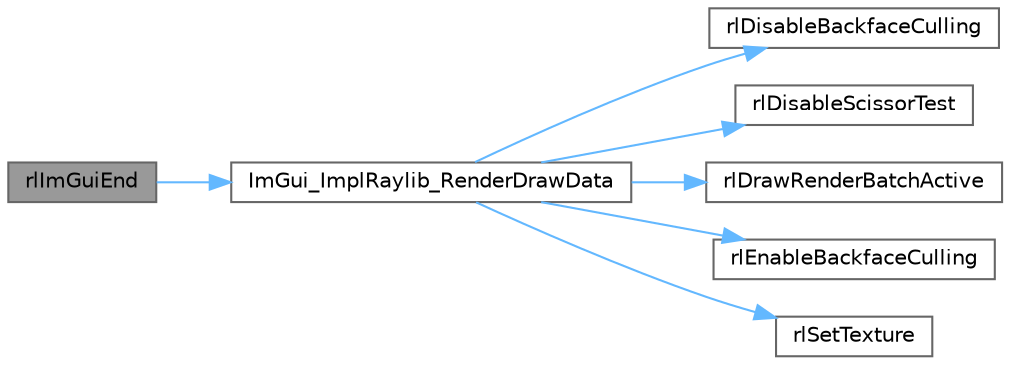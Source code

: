 digraph "rlImGuiEnd"
{
 // LATEX_PDF_SIZE
  bgcolor="transparent";
  edge [fontname=Helvetica,fontsize=10,labelfontname=Helvetica,labelfontsize=10];
  node [fontname=Helvetica,fontsize=10,shape=box,height=0.2,width=0.4];
  rankdir="LR";
  Node1 [id="Node000001",label="rlImGuiEnd",height=0.2,width=0.4,color="gray40", fillcolor="grey60", style="filled", fontcolor="black",tooltip="Ends an ImGui frame and submits all ImGui drawing to raylib for processing. Calls ImGui:Render,..."];
  Node1 -> Node2 [id="edge1_Node000001_Node000002",color="steelblue1",style="solid",tooltip=" "];
  Node2 [id="Node000002",label="ImGui_ImplRaylib_RenderDrawData",height=0.2,width=0.4,color="grey40", fillcolor="white", style="filled",URL="$rl_im_gui_8cpp.html#a214eee12d21744d019fa8df107a328c0",tooltip=" "];
  Node2 -> Node3 [id="edge2_Node000002_Node000003",color="steelblue1",style="solid",tooltip=" "];
  Node3 [id="Node000003",label="rlDisableBackfaceCulling",height=0.2,width=0.4,color="grey40", fillcolor="white", style="filled",URL="$rlgl_8h.html#a520e434888ae1a40f88bbe26eef9a8a1",tooltip=" "];
  Node2 -> Node4 [id="edge3_Node000002_Node000004",color="steelblue1",style="solid",tooltip=" "];
  Node4 [id="Node000004",label="rlDisableScissorTest",height=0.2,width=0.4,color="grey40", fillcolor="white", style="filled",URL="$rlgl_8h.html#a3b462456944b400eb05feca7ce71131c",tooltip=" "];
  Node2 -> Node5 [id="edge4_Node000002_Node000005",color="steelblue1",style="solid",tooltip=" "];
  Node5 [id="Node000005",label="rlDrawRenderBatchActive",height=0.2,width=0.4,color="grey40", fillcolor="white", style="filled",URL="$rlgl_8h.html#aad74e9f8602d1da4538b2ee54ecd59d7",tooltip=" "];
  Node2 -> Node6 [id="edge5_Node000002_Node000006",color="steelblue1",style="solid",tooltip=" "];
  Node6 [id="Node000006",label="rlEnableBackfaceCulling",height=0.2,width=0.4,color="grey40", fillcolor="white", style="filled",URL="$rlgl_8h.html#a2ef66f88a65541b00336a76b1662549c",tooltip=" "];
  Node2 -> Node7 [id="edge6_Node000002_Node000007",color="steelblue1",style="solid",tooltip=" "];
  Node7 [id="Node000007",label="rlSetTexture",height=0.2,width=0.4,color="grey40", fillcolor="white", style="filled",URL="$rlgl_8h.html#acafe69ff42e9b63d6b2ae03c305bf921",tooltip=" "];
}
